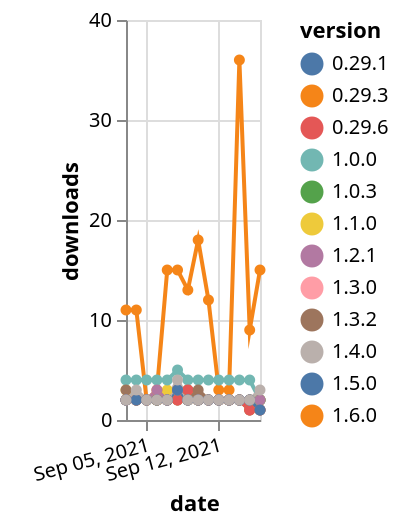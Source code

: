 {"$schema": "https://vega.github.io/schema/vega-lite/v5.json", "description": "A simple bar chart with embedded data.", "data": {"values": [{"date": "2021-09-03", "total": 2922, "delta": 2, "version": "0.29.1"}, {"date": "2021-09-04", "total": 2924, "delta": 2, "version": "0.29.1"}, {"date": "2021-09-05", "total": 2926, "delta": 2, "version": "0.29.1"}, {"date": "2021-09-06", "total": 2928, "delta": 2, "version": "0.29.1"}, {"date": "2021-09-07", "total": 2930, "delta": 2, "version": "0.29.1"}, {"date": "2021-09-08", "total": 2932, "delta": 2, "version": "0.29.1"}, {"date": "2021-09-09", "total": 2935, "delta": 3, "version": "0.29.1"}, {"date": "2021-09-10", "total": 2937, "delta": 2, "version": "0.29.1"}, {"date": "2021-09-11", "total": 2939, "delta": 2, "version": "0.29.1"}, {"date": "2021-09-12", "total": 2941, "delta": 2, "version": "0.29.1"}, {"date": "2021-09-13", "total": 2943, "delta": 2, "version": "0.29.1"}, {"date": "2021-09-14", "total": 2945, "delta": 2, "version": "0.29.1"}, {"date": "2021-09-15", "total": 2946, "delta": 1, "version": "0.29.1"}, {"date": "2021-09-16", "total": 2947, "delta": 1, "version": "0.29.1"}, {"date": "2021-09-03", "total": 9076, "delta": 3, "version": "1.1.0"}, {"date": "2021-09-04", "total": 9078, "delta": 2, "version": "1.1.0"}, {"date": "2021-09-05", "total": 9080, "delta": 2, "version": "1.1.0"}, {"date": "2021-09-06", "total": 9082, "delta": 2, "version": "1.1.0"}, {"date": "2021-09-07", "total": 9085, "delta": 3, "version": "1.1.0"}, {"date": "2021-09-08", "total": 9088, "delta": 3, "version": "1.1.0"}, {"date": "2021-09-09", "total": 9090, "delta": 2, "version": "1.1.0"}, {"date": "2021-09-10", "total": 9092, "delta": 2, "version": "1.1.0"}, {"date": "2021-09-11", "total": 9094, "delta": 2, "version": "1.1.0"}, {"date": "2021-09-12", "total": 9096, "delta": 2, "version": "1.1.0"}, {"date": "2021-09-13", "total": 9098, "delta": 2, "version": "1.1.0"}, {"date": "2021-09-14", "total": 9100, "delta": 2, "version": "1.1.0"}, {"date": "2021-09-15", "total": 9102, "delta": 2, "version": "1.1.0"}, {"date": "2021-09-16", "total": 9104, "delta": 2, "version": "1.1.0"}, {"date": "2021-09-03", "total": 7745, "delta": 11, "version": "1.6.0"}, {"date": "2021-09-04", "total": 7756, "delta": 11, "version": "1.6.0"}, {"date": "2021-09-05", "total": 7758, "delta": 2, "version": "1.6.0"}, {"date": "2021-09-06", "total": 7761, "delta": 3, "version": "1.6.0"}, {"date": "2021-09-07", "total": 7776, "delta": 15, "version": "1.6.0"}, {"date": "2021-09-08", "total": 7791, "delta": 15, "version": "1.6.0"}, {"date": "2021-09-09", "total": 7804, "delta": 13, "version": "1.6.0"}, {"date": "2021-09-10", "total": 7822, "delta": 18, "version": "1.6.0"}, {"date": "2021-09-11", "total": 7834, "delta": 12, "version": "1.6.0"}, {"date": "2021-09-12", "total": 7837, "delta": 3, "version": "1.6.0"}, {"date": "2021-09-13", "total": 7840, "delta": 3, "version": "1.6.0"}, {"date": "2021-09-14", "total": 7876, "delta": 36, "version": "1.6.0"}, {"date": "2021-09-15", "total": 7885, "delta": 9, "version": "1.6.0"}, {"date": "2021-09-16", "total": 7900, "delta": 15, "version": "1.6.0"}, {"date": "2021-09-03", "total": 3044, "delta": 2, "version": "0.29.3"}, {"date": "2021-09-04", "total": 3046, "delta": 2, "version": "0.29.3"}, {"date": "2021-09-05", "total": 3048, "delta": 2, "version": "0.29.3"}, {"date": "2021-09-06", "total": 3050, "delta": 2, "version": "0.29.3"}, {"date": "2021-09-07", "total": 3052, "delta": 2, "version": "0.29.3"}, {"date": "2021-09-08", "total": 3054, "delta": 2, "version": "0.29.3"}, {"date": "2021-09-09", "total": 3057, "delta": 3, "version": "0.29.3"}, {"date": "2021-09-10", "total": 3059, "delta": 2, "version": "0.29.3"}, {"date": "2021-09-11", "total": 3061, "delta": 2, "version": "0.29.3"}, {"date": "2021-09-12", "total": 3063, "delta": 2, "version": "0.29.3"}, {"date": "2021-09-13", "total": 3065, "delta": 2, "version": "0.29.3"}, {"date": "2021-09-14", "total": 3067, "delta": 2, "version": "0.29.3"}, {"date": "2021-09-15", "total": 3068, "delta": 1, "version": "0.29.3"}, {"date": "2021-09-16", "total": 3070, "delta": 2, "version": "0.29.3"}, {"date": "2021-09-03", "total": 3110, "delta": 2, "version": "1.3.0"}, {"date": "2021-09-04", "total": 3112, "delta": 2, "version": "1.3.0"}, {"date": "2021-09-05", "total": 3114, "delta": 2, "version": "1.3.0"}, {"date": "2021-09-06", "total": 3116, "delta": 2, "version": "1.3.0"}, {"date": "2021-09-07", "total": 3118, "delta": 2, "version": "1.3.0"}, {"date": "2021-09-08", "total": 3121, "delta": 3, "version": "1.3.0"}, {"date": "2021-09-09", "total": 3123, "delta": 2, "version": "1.3.0"}, {"date": "2021-09-10", "total": 3125, "delta": 2, "version": "1.3.0"}, {"date": "2021-09-11", "total": 3127, "delta": 2, "version": "1.3.0"}, {"date": "2021-09-12", "total": 3129, "delta": 2, "version": "1.3.0"}, {"date": "2021-09-13", "total": 3131, "delta": 2, "version": "1.3.0"}, {"date": "2021-09-14", "total": 3133, "delta": 2, "version": "1.3.0"}, {"date": "2021-09-15", "total": 3135, "delta": 2, "version": "1.3.0"}, {"date": "2021-09-16", "total": 3137, "delta": 2, "version": "1.3.0"}, {"date": "2021-09-03", "total": 5592, "delta": 4, "version": "1.0.0"}, {"date": "2021-09-04", "total": 5596, "delta": 4, "version": "1.0.0"}, {"date": "2021-09-05", "total": 5600, "delta": 4, "version": "1.0.0"}, {"date": "2021-09-06", "total": 5604, "delta": 4, "version": "1.0.0"}, {"date": "2021-09-07", "total": 5608, "delta": 4, "version": "1.0.0"}, {"date": "2021-09-08", "total": 5613, "delta": 5, "version": "1.0.0"}, {"date": "2021-09-09", "total": 5617, "delta": 4, "version": "1.0.0"}, {"date": "2021-09-10", "total": 5621, "delta": 4, "version": "1.0.0"}, {"date": "2021-09-11", "total": 5625, "delta": 4, "version": "1.0.0"}, {"date": "2021-09-12", "total": 5629, "delta": 4, "version": "1.0.0"}, {"date": "2021-09-13", "total": 5633, "delta": 4, "version": "1.0.0"}, {"date": "2021-09-14", "total": 5637, "delta": 4, "version": "1.0.0"}, {"date": "2021-09-15", "total": 5641, "delta": 4, "version": "1.0.0"}, {"date": "2021-09-16", "total": 5643, "delta": 2, "version": "1.0.0"}, {"date": "2021-09-03", "total": 3315, "delta": 2, "version": "0.29.6"}, {"date": "2021-09-04", "total": 3317, "delta": 2, "version": "0.29.6"}, {"date": "2021-09-05", "total": 3319, "delta": 2, "version": "0.29.6"}, {"date": "2021-09-06", "total": 3321, "delta": 2, "version": "0.29.6"}, {"date": "2021-09-07", "total": 3323, "delta": 2, "version": "0.29.6"}, {"date": "2021-09-08", "total": 3325, "delta": 2, "version": "0.29.6"}, {"date": "2021-09-09", "total": 3328, "delta": 3, "version": "0.29.6"}, {"date": "2021-09-10", "total": 3330, "delta": 2, "version": "0.29.6"}, {"date": "2021-09-11", "total": 3332, "delta": 2, "version": "0.29.6"}, {"date": "2021-09-12", "total": 3334, "delta": 2, "version": "0.29.6"}, {"date": "2021-09-13", "total": 3336, "delta": 2, "version": "0.29.6"}, {"date": "2021-09-14", "total": 3338, "delta": 2, "version": "0.29.6"}, {"date": "2021-09-15", "total": 3339, "delta": 1, "version": "0.29.6"}, {"date": "2021-09-16", "total": 3340, "delta": 1, "version": "0.29.6"}, {"date": "2021-09-03", "total": 3781, "delta": 2, "version": "1.0.3"}, {"date": "2021-09-04", "total": 3783, "delta": 2, "version": "1.0.3"}, {"date": "2021-09-05", "total": 3785, "delta": 2, "version": "1.0.3"}, {"date": "2021-09-06", "total": 3787, "delta": 2, "version": "1.0.3"}, {"date": "2021-09-07", "total": 3789, "delta": 2, "version": "1.0.3"}, {"date": "2021-09-08", "total": 3792, "delta": 3, "version": "1.0.3"}, {"date": "2021-09-09", "total": 3794, "delta": 2, "version": "1.0.3"}, {"date": "2021-09-10", "total": 3796, "delta": 2, "version": "1.0.3"}, {"date": "2021-09-11", "total": 3798, "delta": 2, "version": "1.0.3"}, {"date": "2021-09-12", "total": 3800, "delta": 2, "version": "1.0.3"}, {"date": "2021-09-13", "total": 3802, "delta": 2, "version": "1.0.3"}, {"date": "2021-09-14", "total": 3804, "delta": 2, "version": "1.0.3"}, {"date": "2021-09-15", "total": 3806, "delta": 2, "version": "1.0.3"}, {"date": "2021-09-16", "total": 3808, "delta": 2, "version": "1.0.3"}, {"date": "2021-09-03", "total": 2802, "delta": 3, "version": "1.3.2"}, {"date": "2021-09-04", "total": 2804, "delta": 2, "version": "1.3.2"}, {"date": "2021-09-05", "total": 2806, "delta": 2, "version": "1.3.2"}, {"date": "2021-09-06", "total": 2808, "delta": 2, "version": "1.3.2"}, {"date": "2021-09-07", "total": 2810, "delta": 2, "version": "1.3.2"}, {"date": "2021-09-08", "total": 2813, "delta": 3, "version": "1.3.2"}, {"date": "2021-09-09", "total": 2815, "delta": 2, "version": "1.3.2"}, {"date": "2021-09-10", "total": 2818, "delta": 3, "version": "1.3.2"}, {"date": "2021-09-11", "total": 2820, "delta": 2, "version": "1.3.2"}, {"date": "2021-09-12", "total": 2822, "delta": 2, "version": "1.3.2"}, {"date": "2021-09-13", "total": 2824, "delta": 2, "version": "1.3.2"}, {"date": "2021-09-14", "total": 2826, "delta": 2, "version": "1.3.2"}, {"date": "2021-09-15", "total": 2828, "delta": 2, "version": "1.3.2"}, {"date": "2021-09-16", "total": 2829, "delta": 1, "version": "1.3.2"}, {"date": "2021-09-03", "total": 9003, "delta": 2, "version": "1.2.1"}, {"date": "2021-09-04", "total": 9005, "delta": 2, "version": "1.2.1"}, {"date": "2021-09-05", "total": 9007, "delta": 2, "version": "1.2.1"}, {"date": "2021-09-06", "total": 9010, "delta": 3, "version": "1.2.1"}, {"date": "2021-09-07", "total": 9012, "delta": 2, "version": "1.2.1"}, {"date": "2021-09-08", "total": 9015, "delta": 3, "version": "1.2.1"}, {"date": "2021-09-09", "total": 9017, "delta": 2, "version": "1.2.1"}, {"date": "2021-09-10", "total": 9019, "delta": 2, "version": "1.2.1"}, {"date": "2021-09-11", "total": 9021, "delta": 2, "version": "1.2.1"}, {"date": "2021-09-12", "total": 9023, "delta": 2, "version": "1.2.1"}, {"date": "2021-09-13", "total": 9025, "delta": 2, "version": "1.2.1"}, {"date": "2021-09-14", "total": 9027, "delta": 2, "version": "1.2.1"}, {"date": "2021-09-15", "total": 9029, "delta": 2, "version": "1.2.1"}, {"date": "2021-09-16", "total": 9031, "delta": 2, "version": "1.2.1"}, {"date": "2021-09-03", "total": 6128, "delta": 2, "version": "1.5.0"}, {"date": "2021-09-04", "total": 6130, "delta": 2, "version": "1.5.0"}, {"date": "2021-09-05", "total": 6132, "delta": 2, "version": "1.5.0"}, {"date": "2021-09-06", "total": 6134, "delta": 2, "version": "1.5.0"}, {"date": "2021-09-07", "total": 6136, "delta": 2, "version": "1.5.0"}, {"date": "2021-09-08", "total": 6139, "delta": 3, "version": "1.5.0"}, {"date": "2021-09-09", "total": 6141, "delta": 2, "version": "1.5.0"}, {"date": "2021-09-10", "total": 6143, "delta": 2, "version": "1.5.0"}, {"date": "2021-09-11", "total": 6145, "delta": 2, "version": "1.5.0"}, {"date": "2021-09-12", "total": 6147, "delta": 2, "version": "1.5.0"}, {"date": "2021-09-13", "total": 6149, "delta": 2, "version": "1.5.0"}, {"date": "2021-09-14", "total": 6151, "delta": 2, "version": "1.5.0"}, {"date": "2021-09-15", "total": 6153, "delta": 2, "version": "1.5.0"}, {"date": "2021-09-16", "total": 6154, "delta": 1, "version": "1.5.0"}, {"date": "2021-09-03", "total": 4848, "delta": 2, "version": "1.4.0"}, {"date": "2021-09-04", "total": 4851, "delta": 3, "version": "1.4.0"}, {"date": "2021-09-05", "total": 4853, "delta": 2, "version": "1.4.0"}, {"date": "2021-09-06", "total": 4855, "delta": 2, "version": "1.4.0"}, {"date": "2021-09-07", "total": 4857, "delta": 2, "version": "1.4.0"}, {"date": "2021-09-08", "total": 4861, "delta": 4, "version": "1.4.0"}, {"date": "2021-09-09", "total": 4863, "delta": 2, "version": "1.4.0"}, {"date": "2021-09-10", "total": 4865, "delta": 2, "version": "1.4.0"}, {"date": "2021-09-11", "total": 4867, "delta": 2, "version": "1.4.0"}, {"date": "2021-09-12", "total": 4869, "delta": 2, "version": "1.4.0"}, {"date": "2021-09-13", "total": 4871, "delta": 2, "version": "1.4.0"}, {"date": "2021-09-14", "total": 4873, "delta": 2, "version": "1.4.0"}, {"date": "2021-09-15", "total": 4875, "delta": 2, "version": "1.4.0"}, {"date": "2021-09-16", "total": 4878, "delta": 3, "version": "1.4.0"}]}, "width": "container", "mark": {"type": "line", "point": {"filled": true}}, "encoding": {"x": {"field": "date", "type": "temporal", "timeUnit": "yearmonthdate", "title": "date", "axis": {"labelAngle": -15}}, "y": {"field": "delta", "type": "quantitative", "title": "downloads"}, "color": {"field": "version", "type": "nominal"}, "tooltip": {"field": "delta"}}}